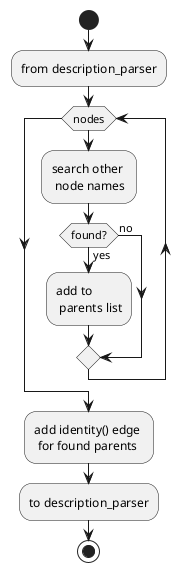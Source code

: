 @startuml
start
:from description_parser;
!startsub BASE
    while (nodes)
        :search other \n node names;
        if (found?) then (yes)
            :add to\n parents list;
        else (no)
        endif
    endwhile
    :add identity() edge \n for found parents;
!endsub
:to description_parser;
stop
@enduml